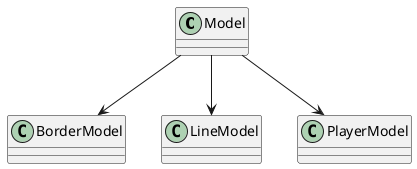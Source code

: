 @startuml UML
Model --> BorderModel
Model --> LineModel
Model --> PlayerModel

class Model {

}
class BorderModel {

}
class LineModel {

}
class PlayerModel {

}
@enduml